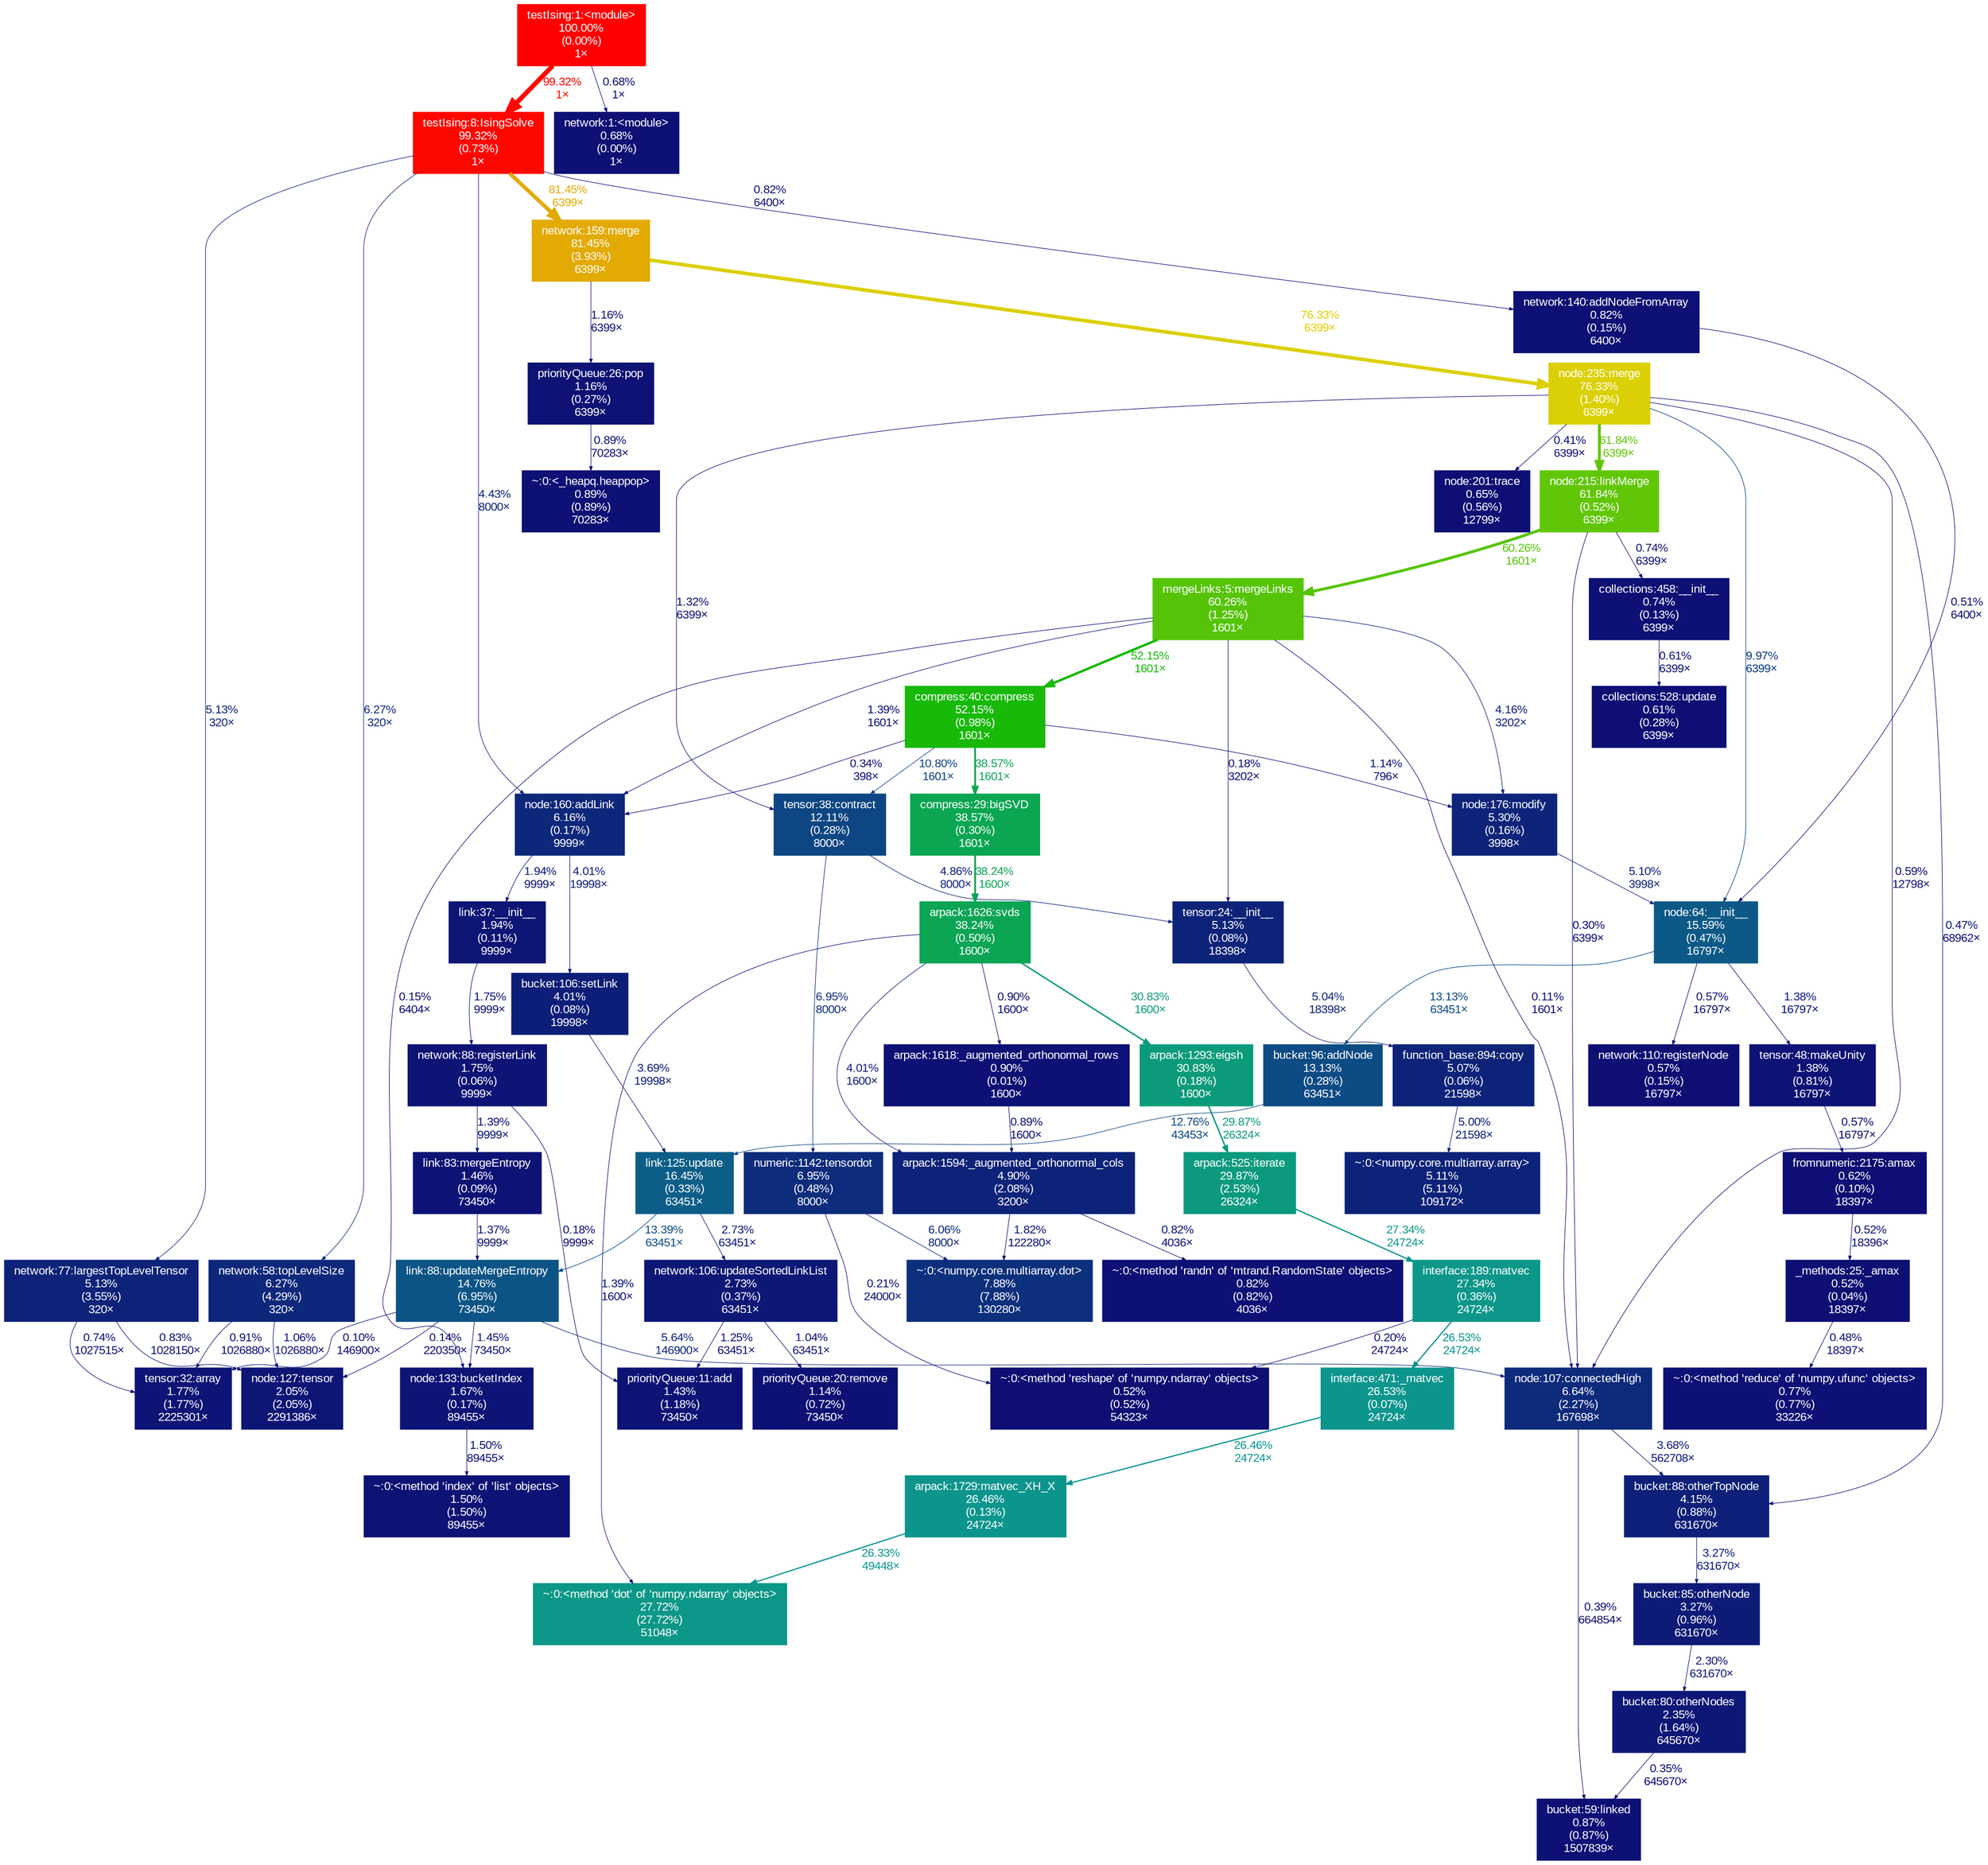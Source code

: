 digraph {
	graph [fontname=Arial, nodesep=0.125, ranksep=0.25];
	node [fontcolor=white, fontname=Arial, height=0, shape=box, style=filled, width=0];
	edge [fontname=Arial];
	7 [color="#fe0700", fontcolor="#ffffff", fontsize="10.00", label="testIsing:8:IsingSolve\n99.32%\n(0.73%)\n1×", tooltip="testIsing.py"];
	7 -> 111 [arrowsize="0.35", color="#0d2379", fontcolor="#0d2379", fontsize="10.00", label="5.13%\n320×", labeldistance="0.50", penwidth="0.50"];
	7 -> 283 [arrowsize="0.35", color="#0d2078", fontcolor="#0d2078", fontsize="10.00", label="4.43%\n8000×", labeldistance="0.50", penwidth="0.50"];
	7 -> 331 [arrowsize="0.35", color="#0d1074", fontcolor="#0d1074", fontsize="10.00", label="0.82%\n6400×", labeldistance="0.50", penwidth="0.50"];
	7 -> 390 [arrowsize="0.90", color="#e3aa04", fontcolor="#e3aa04", fontsize="10.00", label="81.45%\n6399×", labeldistance="3.26", penwidth="3.26"];
	7 -> 745 [arrowsize="0.35", color="#0d287b", fontcolor="#0d287b", fontsize="10.00", label="6.27%\n320×", labeldistance="0.50", penwidth="0.50"];
	22 [color="#18b909", fontcolor="#ffffff", fontsize="10.00", label="compress:40:compress\n52.15%\n(0.98%)\n1601×", tooltip="../TensorNetwork/compress.py"];
	22 -> 215 [arrowsize="0.35", color="#0d1174", fontcolor="#0d1174", fontsize="10.00", label="1.14%\n796×", labeldistance="0.50", penwidth="0.50"];
	22 -> 283 [arrowsize="0.35", color="#0d0e73", fontcolor="#0d0e73", fontsize="10.00", label="0.34%\n398×", labeldistance="0.50", penwidth="0.50"];
	22 -> 332 [arrowsize="0.35", color="#0d3f81", fontcolor="#0d3f81", fontsize="10.00", label="10.80%\n1601×", labeldistance="0.50", penwidth="0.50"];
	22 -> 508 [arrowsize="0.62", color="#0ba652", fontcolor="#0ba652", fontsize="10.00", label="38.57%\n1601×", labeldistance="1.54", penwidth="1.54"];
	23 [color="#55c408", fontcolor="#ffffff", fontsize="10.00", label="mergeLinks:5:mergeLinks\n60.26%\n(1.25%)\n1601×", tooltip="../TensorNetwork/mergeLinks.py"];
	23 -> 22 [arrowsize="0.72", color="#18b909", fontcolor="#18b909", fontsize="10.00", label="52.15%\n1601×", labeldistance="2.09", penwidth="2.09"];
	23 -> 174 [arrowsize="0.35", color="#0d0d73", fontcolor="#0d0d73", fontsize="10.00", label="0.11%\n1601×", labeldistance="0.50", penwidth="0.50"];
	23 -> 215 [arrowsize="0.35", color="#0d1f78", fontcolor="#0d1f78", fontsize="10.00", label="4.16%\n3202×", labeldistance="0.50", penwidth="0.50"];
	23 -> 283 [arrowsize="0.35", color="#0d1375", fontcolor="#0d1375", fontsize="10.00", label="1.39%\n1601×", labeldistance="0.50", penwidth="0.50"];
	23 -> 330 [arrowsize="0.35", color="#0d0d73", fontcolor="#0d0d73", fontsize="10.00", label="0.18%\n3202×", labeldistance="0.50", penwidth="0.50"];
	23 -> 705 [arrowsize="0.35", color="#0d0d73", fontcolor="#0d0d73", fontsize="10.00", label="0.15%\n6404×", labeldistance="0.50", penwidth="0.50"];
	47 [color="#0d0f74", fontcolor="#ffffff", fontsize="10.00", label="fromnumeric:2175:amax\n0.62%\n(0.10%)\n18397×", tooltip="/usr/local/lib/python2.7/site-packages/numpy/core/fromnumeric.py"];
	47 -> 463 [arrowsize="0.35", color="#0d0f73", fontcolor="#0d0f73", fontsize="10.00", label="0.52%\n18396×", labeldistance="0.50", penwidth="0.50"];
	100 [color="#0ba554", fontcolor="#ffffff", fontsize="10.00", label="arpack:1626:svds\n38.24%\n(0.50%)\n1600×", tooltip="/usr/local/lib/python2.7/site-packages/scipy/sparse/linalg/eigen/arpack/arpack.py"];
	100 -> 315 [arrowsize="0.56", color="#0c9b7a", fontcolor="#0c9b7a", fontsize="10.00", label="30.83%\n1600×", labeldistance="1.23", penwidth="1.23"];
	100 -> 359 [arrowsize="0.35", color="#0d1e78", fontcolor="#0d1e78", fontsize="10.00", label="4.01%\n1600×", labeldistance="0.50", penwidth="0.50"];
	100 -> 773 [arrowsize="0.35", color="#0d1074", fontcolor="#0d1074", fontsize="10.00", label="0.90%\n1600×", labeldistance="0.50", penwidth="0.50"];
	100 -> 1027 [arrowsize="0.35", color="#0d1375", fontcolor="#0d1375", fontsize="10.00", label="1.39%\n1600×", labeldistance="0.50", penwidth="0.50"];
	110 [color="#0c5486", fontcolor="#ffffff", fontsize="10.00", label="link:88:updateMergeEntropy\n14.76%\n(6.95%)\n73450×", tooltip="../TensorNetwork/link.py"];
	110 -> 174 [arrowsize="0.35", color="#0d257a", fontcolor="#0d257a", fontsize="10.00", label="5.64%\n146900×", labeldistance="0.50", penwidth="0.50"];
	110 -> 705 [arrowsize="0.35", color="#0d1375", fontcolor="#0d1375", fontsize="10.00", label="1.45%\n73450×", labeldistance="0.50", penwidth="0.50"];
	110 -> 791 [arrowsize="0.35", color="#0d0d73", fontcolor="#0d0d73", fontsize="10.00", label="0.10%\n146900×", labeldistance="0.50", penwidth="0.50"];
	110 -> 949 [arrowsize="0.35", color="#0d0d73", fontcolor="#0d0d73", fontsize="10.00", label="0.14%\n220350×", labeldistance="0.50", penwidth="0.50"];
	111 [color="#0d2379", fontcolor="#ffffff", fontsize="10.00", label="network:77:largestTopLevelTensor\n5.13%\n(3.55%)\n320×", tooltip="../TensorNetwork/network.py"];
	111 -> 791 [arrowsize="0.35", color="#0d1074", fontcolor="#0d1074", fontsize="10.00", label="0.74%\n1027515×", labeldistance="0.50", penwidth="0.50"];
	111 -> 949 [arrowsize="0.35", color="#0d1074", fontcolor="#0d1074", fontsize="10.00", label="0.83%\n1028150×", labeldistance="0.50", penwidth="0.50"];
	115 [color="#0d1e78", fontcolor="#ffffff", fontsize="10.00", label="bucket:106:setLink\n4.01%\n(0.08%)\n19998×", tooltip="../TensorNetwork/bucket.py"];
	115 -> 253 [arrowsize="0.35", color="#0d1c77", fontcolor="#0d1c77", fontsize="10.00", label="3.69%\n19998×", labeldistance="0.50", penwidth="0.50"];
	134 [color="#0d4b84", fontcolor="#ffffff", fontsize="10.00", label="bucket:96:addNode\n13.13%\n(0.28%)\n63451×", tooltip="../TensorNetwork/bucket.py"];
	134 -> 253 [arrowsize="0.36", color="#0d4983", fontcolor="#0d4983", fontsize="10.00", label="12.76%\n43453×", labeldistance="0.51", penwidth="0.51"];
	135 [color="#0c5987", fontcolor="#ffffff", fontsize="10.00", label="node:64:__init__\n15.59%\n(0.47%)\n16797×", tooltip="../TensorNetwork/node.py"];
	135 -> 134 [arrowsize="0.36", color="#0d4b84", fontcolor="#0d4b84", fontsize="10.00", label="13.13%\n63451×", labeldistance="0.53", penwidth="0.53"];
	135 -> 154 [arrowsize="0.35", color="#0d0f73", fontcolor="#0d0f73", fontsize="10.00", label="0.57%\n16797×", labeldistance="0.50", penwidth="0.50"];
	135 -> 453 [arrowsize="0.35", color="#0d1275", fontcolor="#0d1275", fontsize="10.00", label="1.38%\n16797×", labeldistance="0.50", penwidth="0.50"];
	154 [color="#0d0f73", fontcolor="#ffffff", fontsize="10.00", label="network:110:registerNode\n0.57%\n(0.15%)\n16797×", tooltip="../TensorNetwork/network.py"];
	155 [color="#0d1b77", fontcolor="#ffffff", fontsize="10.00", label="bucket:85:otherNode\n3.27%\n(0.96%)\n631670×", tooltip="../TensorNetwork/bucket.py"];
	155 -> 201 [arrowsize="0.35", color="#0d1676", fontcolor="#0d1676", fontsize="10.00", label="2.30%\n631670×", labeldistance="0.50", penwidth="0.50"];
	156 [color="#0d1f78", fontcolor="#ffffff", fontsize="10.00", label="bucket:88:otherTopNode\n4.15%\n(0.88%)\n631670×", tooltip="../TensorNetwork/bucket.py"];
	156 -> 155 [arrowsize="0.35", color="#0d1b77", fontcolor="#0d1b77", fontsize="10.00", label="3.27%\n631670×", labeldistance="0.50", penwidth="0.50"];
	167 [color="#ff0000", fontcolor="#ffffff", fontsize="10.00", label="testIsing:1:<module>\n100.00%\n(0.00%)\n1×", tooltip="testIsing.py"];
	167 -> 7 [arrowsize="1.00", color="#fe0700", fontcolor="#fe0700", fontsize="10.00", label="99.32%\n1×", labeldistance="3.97", penwidth="3.97"];
	167 -> 214 [arrowsize="0.35", color="#0d1074", fontcolor="#0d1074", fontsize="10.00", label="0.68%\n1×", labeldistance="0.50", penwidth="0.50"];
	174 [color="#0d2a7b", fontcolor="#ffffff", fontsize="10.00", label="node:107:connectedHigh\n6.64%\n(2.27%)\n167698×", tooltip="../TensorNetwork/node.py"];
	174 -> 156 [arrowsize="0.35", color="#0d1c77", fontcolor="#0d1c77", fontsize="10.00", label="3.68%\n562708×", labeldistance="0.50", penwidth="0.50"];
	174 -> 391 [arrowsize="0.35", color="#0d0e73", fontcolor="#0d0e73", fontsize="10.00", label="0.39%\n664854×", labeldistance="0.50", penwidth="0.50"];
	175 [color="#dbd005", fontcolor="#ffffff", fontsize="10.00", label="node:235:merge\n76.33%\n(1.40%)\n6399×", tooltip="../TensorNetwork/node.py"];
	175 -> 135 [arrowsize="0.35", color="#0d3a80", fontcolor="#0d3a80", fontsize="10.00", label="9.97%\n6399×", labeldistance="0.50", penwidth="0.50"];
	175 -> 156 [arrowsize="0.35", color="#0d0f73", fontcolor="#0d0f73", fontsize="10.00", label="0.47%\n68962×", labeldistance="0.50", penwidth="0.50"];
	175 -> 174 [arrowsize="0.35", color="#0d0f74", fontcolor="#0d0f74", fontsize="10.00", label="0.59%\n12798×", labeldistance="0.50", penwidth="0.50"];
	175 -> 332 [arrowsize="0.35", color="#0d1274", fontcolor="#0d1274", fontsize="10.00", label="1.32%\n6399×", labeldistance="0.50", penwidth="0.50"];
	175 -> 337 [arrowsize="0.79", color="#62c608", fontcolor="#62c608", fontsize="10.00", label="61.84%\n6399×", labeldistance="2.47", penwidth="2.47"];
	175 -> 389 [arrowsize="0.35", color="#0d0e73", fontcolor="#0d0e73", fontsize="10.00", label="0.41%\n6399×", labeldistance="0.50", penwidth="0.50"];
	201 [color="#0d1776", fontcolor="#ffffff", fontsize="10.00", label="bucket:80:otherNodes\n2.35%\n(1.64%)\n645670×", tooltip="../TensorNetwork/bucket.py"];
	201 -> 391 [arrowsize="0.35", color="#0d0e73", fontcolor="#0d0e73", fontsize="10.00", label="0.35%\n645670×", labeldistance="0.50", penwidth="0.50"];
	214 [color="#0d1074", fontcolor="#ffffff", fontsize="10.00", label="network:1:<module>\n0.68%\n(0.00%)\n1×", tooltip="../TensorNetwork/network.py"];
	215 [color="#0d247a", fontcolor="#ffffff", fontsize="10.00", label="node:176:modify\n5.30%\n(0.16%)\n3998×", tooltip="../TensorNetwork/node.py"];
	215 -> 135 [arrowsize="0.35", color="#0d2379", fontcolor="#0d2379", fontsize="10.00", label="5.10%\n3998×", labeldistance="0.50", penwidth="0.50"];
	252 [color="#0d1375", fontcolor="#ffffff", fontsize="10.00", label="link:83:mergeEntropy\n1.46%\n(0.09%)\n73450×", tooltip="../TensorNetwork/link.py"];
	252 -> 110 [arrowsize="0.35", color="#0d1274", fontcolor="#0d1274", fontsize="10.00", label="1.37%\n9999×", labeldistance="0.50", penwidth="0.50"];
	253 [color="#0c5e88", fontcolor="#ffffff", fontsize="10.00", label="link:125:update\n16.45%\n(0.33%)\n63451×", tooltip="../TensorNetwork/link.py"];
	253 -> 110 [arrowsize="0.37", color="#0d4d84", fontcolor="#0d4d84", fontsize="10.00", label="13.39%\n63451×", labeldistance="0.54", penwidth="0.54"];
	253 -> 367 [arrowsize="0.35", color="#0d1876", fontcolor="#0d1876", fontsize="10.00", label="2.73%\n63451×", labeldistance="0.50", penwidth="0.50"];
	283 [color="#0d287b", fontcolor="#ffffff", fontsize="10.00", label="node:160:addLink\n6.16%\n(0.17%)\n9999×", tooltip="../TensorNetwork/node.py"];
	283 -> 115 [arrowsize="0.35", color="#0d1e78", fontcolor="#0d1e78", fontsize="10.00", label="4.01%\n19998×", labeldistance="0.50", penwidth="0.50"];
	283 -> 373 [arrowsize="0.35", color="#0d1575", fontcolor="#0d1575", fontsize="10.00", label="1.94%\n9999×", labeldistance="0.50", penwidth="0.50"];
	312 [color="#0d2c7c", fontcolor="#ffffff", fontsize="10.00", label="numeric:1142:tensordot\n6.95%\n(0.48%)\n8000×", tooltip="/usr/local/lib/python2.7/site-packages/numpy/core/numeric.py"];
	312 -> 637 [arrowsize="0.35", color="#0d277b", fontcolor="#0d277b", fontsize="10.00", label="6.06%\n8000×", labeldistance="0.50", penwidth="0.50"];
	312 -> 780 [arrowsize="0.35", color="#0d0e73", fontcolor="#0d0e73", fontsize="10.00", label="0.21%\n24000×", labeldistance="0.50", penwidth="0.50"];
	315 [color="#0c9b7a", fontcolor="#ffffff", fontsize="10.00", label="arpack:1293:eigsh\n30.83%\n(0.18%)\n1600×", tooltip="/usr/local/lib/python2.7/site-packages/scipy/sparse/linalg/eigen/arpack/arpack.py"];
	315 -> 847 [arrowsize="0.55", color="#0c9a7e", fontcolor="#0c9a7e", fontsize="10.00", label="29.87%\n26324×", labeldistance="1.19", penwidth="1.19"];
	330 [color="#0d2379", fontcolor="#ffffff", fontsize="10.00", label="tensor:24:__init__\n5.13%\n(0.08%)\n18398×", tooltip="../TensorNetwork/tensor.py"];
	330 -> 868 [arrowsize="0.35", color="#0d2379", fontcolor="#0d2379", fontsize="10.00", label="5.04%\n18398×", labeldistance="0.50", penwidth="0.50"];
	331 [color="#0d1074", fontcolor="#ffffff", fontsize="10.00", label="network:140:addNodeFromArray\n0.82%\n(0.15%)\n6400×", tooltip="../TensorNetwork/network.py"];
	331 -> 135 [arrowsize="0.35", color="#0d0f73", fontcolor="#0d0f73", fontsize="10.00", label="0.51%\n6400×", labeldistance="0.50", penwidth="0.50"];
	332 [color="#0d4682", fontcolor="#ffffff", fontsize="10.00", label="tensor:38:contract\n12.11%\n(0.28%)\n8000×", tooltip="../TensorNetwork/tensor.py"];
	332 -> 312 [arrowsize="0.35", color="#0d2c7c", fontcolor="#0d2c7c", fontsize="10.00", label="6.95%\n8000×", labeldistance="0.50", penwidth="0.50"];
	332 -> 330 [arrowsize="0.35", color="#0d2279", fontcolor="#0d2279", fontsize="10.00", label="4.86%\n8000×", labeldistance="0.50", penwidth="0.50"];
	336 [color="#0d1074", fontcolor="#ffffff", fontsize="10.00", label="collections:458:__init__\n0.74%\n(0.13%)\n6399×", tooltip="/usr/local/Cellar/python/2.7.12/Frameworks/Python.framework/Versions/2.7/lib/python2.7/collections.py"];
	336 -> 363 [arrowsize="0.35", color="#0d0f74", fontcolor="#0d0f74", fontsize="10.00", label="0.61%\n6399×", labeldistance="0.50", penwidth="0.50"];
	337 [color="#62c608", fontcolor="#ffffff", fontsize="10.00", label="node:215:linkMerge\n61.84%\n(0.52%)\n6399×", tooltip="../TensorNetwork/node.py"];
	337 -> 23 [arrowsize="0.78", color="#55c408", fontcolor="#55c408", fontsize="10.00", label="60.26%\n1601×", labeldistance="2.41", penwidth="2.41"];
	337 -> 174 [arrowsize="0.35", color="#0d0e73", fontcolor="#0d0e73", fontsize="10.00", label="0.30%\n6399×", labeldistance="0.50", penwidth="0.50"];
	337 -> 336 [arrowsize="0.35", color="#0d1074", fontcolor="#0d1074", fontsize="10.00", label="0.74%\n6399×", labeldistance="0.50", penwidth="0.50"];
	359 [color="#0d2279", fontcolor="#ffffff", fontsize="10.00", label="arpack:1594:_augmented_orthonormal_cols\n4.90%\n(2.08%)\n3200×", tooltip="/usr/local/lib/python2.7/site-packages/scipy/sparse/linalg/eigen/arpack/arpack.py"];
	359 -> 637 [arrowsize="0.35", color="#0d1475", fontcolor="#0d1475", fontsize="10.00", label="1.82%\n122280×", labeldistance="0.50", penwidth="0.50"];
	359 -> 841 [arrowsize="0.35", color="#0d1074", fontcolor="#0d1074", fontsize="10.00", label="0.82%\n4036×", labeldistance="0.50", penwidth="0.50"];
	363 [color="#0d0f74", fontcolor="#ffffff", fontsize="10.00", label="collections:528:update\n0.61%\n(0.28%)\n6399×", tooltip="/usr/local/Cellar/python/2.7.12/Frameworks/Python.framework/Versions/2.7/lib/python2.7/collections.py"];
	366 [color="#0d1475", fontcolor="#ffffff", fontsize="10.00", label="network:88:registerLink\n1.75%\n(0.06%)\n9999×", tooltip="../TensorNetwork/network.py"];
	366 -> 252 [arrowsize="0.35", color="#0d1375", fontcolor="#0d1375", fontsize="10.00", label="1.39%\n9999×", labeldistance="0.50", penwidth="0.50"];
	366 -> 446 [arrowsize="0.35", color="#0d0d73", fontcolor="#0d0d73", fontsize="10.00", label="0.18%\n9999×", labeldistance="0.50", penwidth="0.50"];
	367 [color="#0d1876", fontcolor="#ffffff", fontsize="10.00", label="network:106:updateSortedLinkList\n2.73%\n(0.37%)\n63451×", tooltip="../TensorNetwork/network.py"];
	367 -> 413 [arrowsize="0.35", color="#0d1174", fontcolor="#0d1174", fontsize="10.00", label="1.04%\n63451×", labeldistance="0.50", penwidth="0.50"];
	367 -> 446 [arrowsize="0.35", color="#0d1274", fontcolor="#0d1274", fontsize="10.00", label="1.25%\n63451×", labeldistance="0.50", penwidth="0.50"];
	373 [color="#0d1575", fontcolor="#ffffff", fontsize="10.00", label="link:37:__init__\n1.94%\n(0.11%)\n9999×", tooltip="../TensorNetwork/link.py"];
	373 -> 366 [arrowsize="0.35", color="#0d1475", fontcolor="#0d1475", fontsize="10.00", label="1.75%\n9999×", labeldistance="0.50", penwidth="0.50"];
	389 [color="#0d0f74", fontcolor="#ffffff", fontsize="10.00", label="node:201:trace\n0.65%\n(0.56%)\n12799×", tooltip="../TensorNetwork/node.py"];
	390 [color="#e3aa04", fontcolor="#ffffff", fontsize="10.00", label="network:159:merge\n81.45%\n(3.93%)\n6399×", tooltip="../TensorNetwork/network.py"];
	390 -> 175 [arrowsize="0.87", color="#dbd005", fontcolor="#dbd005", fontsize="10.00", label="76.33%\n6399×", labeldistance="3.05", penwidth="3.05"];
	390 -> 1014 [arrowsize="0.35", color="#0d1274", fontcolor="#0d1274", fontsize="10.00", label="1.16%\n6399×", labeldistance="0.50", penwidth="0.50"];
	391 [color="#0d1074", fontcolor="#ffffff", fontsize="10.00", label="bucket:59:linked\n0.87%\n(0.87%)\n1507839×", tooltip="../TensorNetwork/bucket.py"];
	413 [color="#0d1174", fontcolor="#ffffff", fontsize="10.00", label="priorityQueue:20:remove\n1.14%\n(0.72%)\n73450×", tooltip="../TensorNetwork/priorityQueue.py"];
	446 [color="#0d1375", fontcolor="#ffffff", fontsize="10.00", label="priorityQueue:11:add\n1.43%\n(1.18%)\n73450×", tooltip="../TensorNetwork/priorityQueue.py"];
	453 [color="#0d1275", fontcolor="#ffffff", fontsize="10.00", label="tensor:48:makeUnity\n1.38%\n(0.81%)\n16797×", tooltip="../TensorNetwork/tensor.py"];
	453 -> 47 [arrowsize="0.35", color="#0d0f73", fontcolor="#0d0f73", fontsize="10.00", label="0.57%\n16797×", labeldistance="0.50", penwidth="0.50"];
	462 [color="#0d1074", fontcolor="#ffffff", fontsize="10.00", label="~:0:<method 'reduce' of 'numpy.ufunc' objects>\n0.77%\n(0.77%)\n33226×", tooltip="~"];
	463 [color="#0d0f73", fontcolor="#ffffff", fontsize="10.00", label="_methods:25:_amax\n0.52%\n(0.04%)\n18397×", tooltip="/usr/local/lib/python2.7/site-packages/numpy/core/_methods.py"];
	463 -> 462 [arrowsize="0.35", color="#0d0f73", fontcolor="#0d0f73", fontsize="10.00", label="0.48%\n18397×", labeldistance="0.50", penwidth="0.50"];
	475 [color="#0c978a", fontcolor="#ffffff", fontsize="10.00", label="interface:189:matvec\n27.34%\n(0.36%)\n24724×", tooltip="/usr/local/lib/python2.7/site-packages/scipy/sparse/linalg/interface.py"];
	475 -> 780 [arrowsize="0.35", color="#0d0e73", fontcolor="#0d0e73", fontsize="10.00", label="0.20%\n24724×", labeldistance="0.50", penwidth="0.50"];
	475 -> 1034 [arrowsize="0.52", color="#0c958d", fontcolor="#0c958d", fontsize="10.00", label="26.53%\n24724×", labeldistance="1.06", penwidth="1.06"];
	508 [color="#0ba652", fontcolor="#ffffff", fontsize="10.00", label="compress:29:bigSVD\n38.57%\n(0.30%)\n1601×", tooltip="../TensorNetwork/compress.py"];
	508 -> 100 [arrowsize="0.62", color="#0ba554", fontcolor="#0ba554", fontsize="10.00", label="38.24%\n1600×", labeldistance="1.53", penwidth="1.53"];
	637 [color="#0d307d", fontcolor="#ffffff", fontsize="10.00", label="~:0:<numpy.core.multiarray.dot>\n7.88%\n(7.88%)\n130280×", tooltip="~"];
	705 [color="#0d1475", fontcolor="#ffffff", fontsize="10.00", label="node:133:bucketIndex\n1.67%\n(0.17%)\n89455×", tooltip="../TensorNetwork/node.py"];
	705 -> 1134 [arrowsize="0.35", color="#0d1375", fontcolor="#0d1375", fontsize="10.00", label="1.50%\n89455×", labeldistance="0.50", penwidth="0.50"];
	745 [color="#0d287b", fontcolor="#ffffff", fontsize="10.00", label="network:58:topLevelSize\n6.27%\n(4.29%)\n320×", tooltip="../TensorNetwork/network.py"];
	745 -> 791 [arrowsize="0.35", color="#0d1174", fontcolor="#0d1174", fontsize="10.00", label="0.91%\n1026880×", labeldistance="0.50", penwidth="0.50"];
	745 -> 949 [arrowsize="0.35", color="#0d1174", fontcolor="#0d1174", fontsize="10.00", label="1.06%\n1026880×", labeldistance="0.50", penwidth="0.50"];
	773 [color="#0d1074", fontcolor="#ffffff", fontsize="10.00", label="arpack:1618:_augmented_orthonormal_rows\n0.90%\n(0.01%)\n1600×", tooltip="/usr/local/lib/python2.7/site-packages/scipy/sparse/linalg/eigen/arpack/arpack.py"];
	773 -> 359 [arrowsize="0.35", color="#0d1074", fontcolor="#0d1074", fontsize="10.00", label="0.89%\n1600×", labeldistance="0.50", penwidth="0.50"];
	780 [color="#0d0f73", fontcolor="#ffffff", fontsize="10.00", label="~:0:<method 'reshape' of 'numpy.ndarray' objects>\n0.52%\n(0.52%)\n54323×", tooltip="~"];
	791 [color="#0d1475", fontcolor="#ffffff", fontsize="10.00", label="tensor:32:array\n1.77%\n(1.77%)\n2225301×", tooltip="../TensorNetwork/tensor.py"];
	841 [color="#0d1074", fontcolor="#ffffff", fontsize="10.00", label="~:0:<method 'randn' of 'mtrand.RandomState' objects>\n0.82%\n(0.82%)\n4036×", tooltip="~"];
	847 [color="#0c9a7e", fontcolor="#ffffff", fontsize="10.00", label="arpack:525:iterate\n29.87%\n(2.53%)\n26324×", tooltip="/usr/local/lib/python2.7/site-packages/scipy/sparse/linalg/eigen/arpack/arpack.py"];
	847 -> 475 [arrowsize="0.52", color="#0c978a", fontcolor="#0c978a", fontsize="10.00", label="27.34%\n24724×", labeldistance="1.09", penwidth="1.09"];
	866 [color="#0d2379", fontcolor="#ffffff", fontsize="10.00", label="~:0:<numpy.core.multiarray.array>\n5.11%\n(5.11%)\n109172×", tooltip="~"];
	868 [color="#0d2379", fontcolor="#ffffff", fontsize="10.00", label="function_base:894:copy\n5.07%\n(0.06%)\n21598×", tooltip="/usr/local/lib/python2.7/site-packages/numpy/lib/function_base.py"];
	868 -> 866 [arrowsize="0.35", color="#0d2279", fontcolor="#0d2279", fontsize="10.00", label="5.00%\n21598×", labeldistance="0.50", penwidth="0.50"];
	949 [color="#0d1575", fontcolor="#ffffff", fontsize="10.00", label="node:127:tensor\n2.05%\n(2.05%)\n2291386×", tooltip="../TensorNetwork/node.py"];
	1013 [color="#0d1074", fontcolor="#ffffff", fontsize="10.00", label="~:0:<_heapq.heappop>\n0.89%\n(0.89%)\n70283×", tooltip="~"];
	1014 [color="#0d1274", fontcolor="#ffffff", fontsize="10.00", label="priorityQueue:26:pop\n1.16%\n(0.27%)\n6399×", tooltip="../TensorNetwork/priorityQueue.py"];
	1014 -> 1013 [arrowsize="0.35", color="#0d1074", fontcolor="#0d1074", fontsize="10.00", label="0.89%\n70283×", labeldistance="0.50", penwidth="0.50"];
	1027 [color="#0c9788", fontcolor="#ffffff", fontsize="10.00", label="~:0:<method 'dot' of 'numpy.ndarray' objects>\n27.72%\n(27.72%)\n51048×", tooltip="~"];
	1028 [color="#0c958d", fontcolor="#ffffff", fontsize="10.00", label="arpack:1729:matvec_XH_X\n26.46%\n(0.13%)\n24724×", tooltip="/usr/local/lib/python2.7/site-packages/scipy/sparse/linalg/eigen/arpack/arpack.py"];
	1028 -> 1027 [arrowsize="0.51", color="#0c958e", fontcolor="#0c958e", fontsize="10.00", label="26.33%\n49448×", labeldistance="1.05", penwidth="1.05"];
	1034 [color="#0c958d", fontcolor="#ffffff", fontsize="10.00", label="interface:471:_matvec\n26.53%\n(0.07%)\n24724×", tooltip="/usr/local/lib/python2.7/site-packages/scipy/sparse/linalg/interface.py"];
	1034 -> 1028 [arrowsize="0.51", color="#0c958d", fontcolor="#0c958d", fontsize="10.00", label="26.46%\n24724×", labeldistance="1.06", penwidth="1.06"];
	1134 [color="#0d1375", fontcolor="#ffffff", fontsize="10.00", label="~:0:<method 'index' of 'list' objects>\n1.50%\n(1.50%)\n89455×", tooltip="~"];
}
